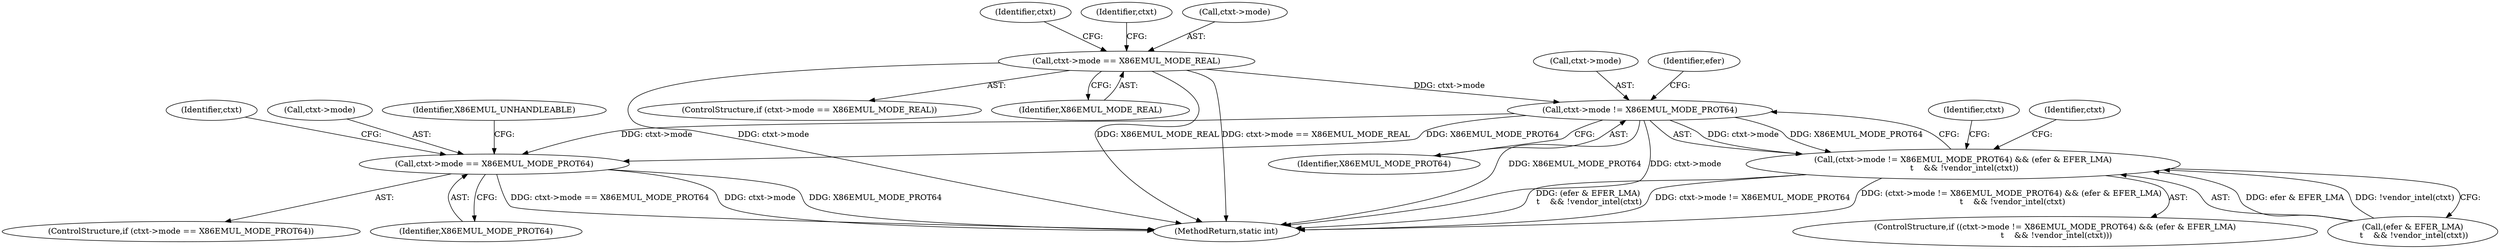 digraph "0_linux_f3747379accba8e95d70cec0eae0582c8c182050@pointer" {
"1000127" [label="(Call,ctxt->mode == X86EMUL_MODE_REAL)"];
"1000138" [label="(Call,ctxt->mode != X86EMUL_MODE_PROT64)"];
"1000137" [label="(Call,(ctxt->mode != X86EMUL_MODE_PROT64) && (efer & EFER_LMA)\n \t    && !vendor_intel(ctxt))"];
"1000154" [label="(Call,ctxt->mode == X86EMUL_MODE_PROT64)"];
"1000154" [label="(Call,ctxt->mode == X86EMUL_MODE_PROT64)"];
"1000162" [label="(Identifier,ctxt)"];
"1000142" [label="(Identifier,X86EMUL_MODE_PROT64)"];
"1000138" [label="(Call,ctxt->mode != X86EMUL_MODE_PROT64)"];
"1000268" [label="(MethodReturn,static int)"];
"1000140" [label="(Identifier,ctxt)"];
"1000153" [label="(ControlStructure,if (ctxt->mode == X86EMUL_MODE_PROT64))"];
"1000156" [label="(Identifier,ctxt)"];
"1000155" [label="(Call,ctxt->mode)"];
"1000136" [label="(ControlStructure,if ((ctxt->mode != X86EMUL_MODE_PROT64) && (efer & EFER_LMA)\n \t    && !vendor_intel(ctxt)))"];
"1000160" [label="(Identifier,X86EMUL_UNHANDLEABLE)"];
"1000131" [label="(Identifier,X86EMUL_MODE_REAL)"];
"1000134" [label="(Identifier,ctxt)"];
"1000145" [label="(Identifier,efer)"];
"1000128" [label="(Call,ctxt->mode)"];
"1000152" [label="(Identifier,ctxt)"];
"1000126" [label="(ControlStructure,if (ctxt->mode == X86EMUL_MODE_REAL))"];
"1000158" [label="(Identifier,X86EMUL_MODE_PROT64)"];
"1000139" [label="(Call,ctxt->mode)"];
"1000137" [label="(Call,(ctxt->mode != X86EMUL_MODE_PROT64) && (efer & EFER_LMA)\n \t    && !vendor_intel(ctxt))"];
"1000127" [label="(Call,ctxt->mode == X86EMUL_MODE_REAL)"];
"1000143" [label="(Call,(efer & EFER_LMA)\n \t    && !vendor_intel(ctxt))"];
"1000127" -> "1000126"  [label="AST: "];
"1000127" -> "1000131"  [label="CFG: "];
"1000128" -> "1000127"  [label="AST: "];
"1000131" -> "1000127"  [label="AST: "];
"1000134" -> "1000127"  [label="CFG: "];
"1000140" -> "1000127"  [label="CFG: "];
"1000127" -> "1000268"  [label="DDG: ctxt->mode == X86EMUL_MODE_REAL"];
"1000127" -> "1000268"  [label="DDG: ctxt->mode"];
"1000127" -> "1000268"  [label="DDG: X86EMUL_MODE_REAL"];
"1000127" -> "1000138"  [label="DDG: ctxt->mode"];
"1000138" -> "1000137"  [label="AST: "];
"1000138" -> "1000142"  [label="CFG: "];
"1000139" -> "1000138"  [label="AST: "];
"1000142" -> "1000138"  [label="AST: "];
"1000145" -> "1000138"  [label="CFG: "];
"1000137" -> "1000138"  [label="CFG: "];
"1000138" -> "1000268"  [label="DDG: X86EMUL_MODE_PROT64"];
"1000138" -> "1000268"  [label="DDG: ctxt->mode"];
"1000138" -> "1000137"  [label="DDG: ctxt->mode"];
"1000138" -> "1000137"  [label="DDG: X86EMUL_MODE_PROT64"];
"1000138" -> "1000154"  [label="DDG: ctxt->mode"];
"1000138" -> "1000154"  [label="DDG: X86EMUL_MODE_PROT64"];
"1000137" -> "1000136"  [label="AST: "];
"1000137" -> "1000143"  [label="CFG: "];
"1000143" -> "1000137"  [label="AST: "];
"1000152" -> "1000137"  [label="CFG: "];
"1000156" -> "1000137"  [label="CFG: "];
"1000137" -> "1000268"  [label="DDG: (efer & EFER_LMA)\n \t    && !vendor_intel(ctxt)"];
"1000137" -> "1000268"  [label="DDG: ctxt->mode != X86EMUL_MODE_PROT64"];
"1000137" -> "1000268"  [label="DDG: (ctxt->mode != X86EMUL_MODE_PROT64) && (efer & EFER_LMA)\n \t    && !vendor_intel(ctxt)"];
"1000143" -> "1000137"  [label="DDG: efer & EFER_LMA"];
"1000143" -> "1000137"  [label="DDG: !vendor_intel(ctxt)"];
"1000154" -> "1000153"  [label="AST: "];
"1000154" -> "1000158"  [label="CFG: "];
"1000155" -> "1000154"  [label="AST: "];
"1000158" -> "1000154"  [label="AST: "];
"1000160" -> "1000154"  [label="CFG: "];
"1000162" -> "1000154"  [label="CFG: "];
"1000154" -> "1000268"  [label="DDG: ctxt->mode"];
"1000154" -> "1000268"  [label="DDG: X86EMUL_MODE_PROT64"];
"1000154" -> "1000268"  [label="DDG: ctxt->mode == X86EMUL_MODE_PROT64"];
}

